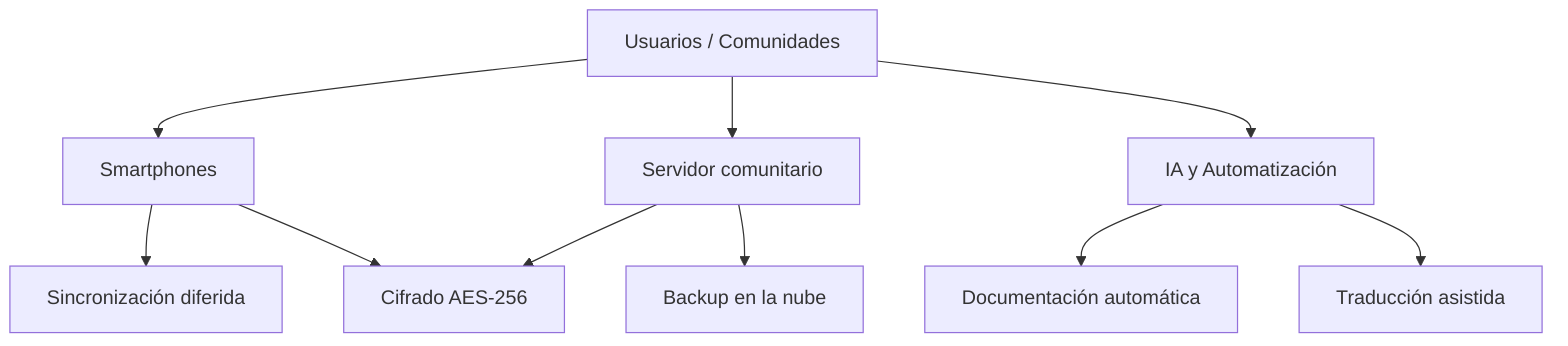 flowchart TD
    Usuarios["Usuarios / Comunidades"] --> Smartphone["Smartphones"]
    Usuarios --> ServidorLocal["Servidor comunitario"]
    Smartphone --> Sync["Sincronización diferida"]
    ServidorLocal --> Backup["Backup en la nube"]
    Smartphone --> Cifrado["Cifrado AES-256"]
    ServidorLocal --> Cifrado
    Usuarios --> IA["IA y Automatización"]
    IA --> Documentacion["Documentación automática"]
    IA --> Traduccion["Traducción asistida"]